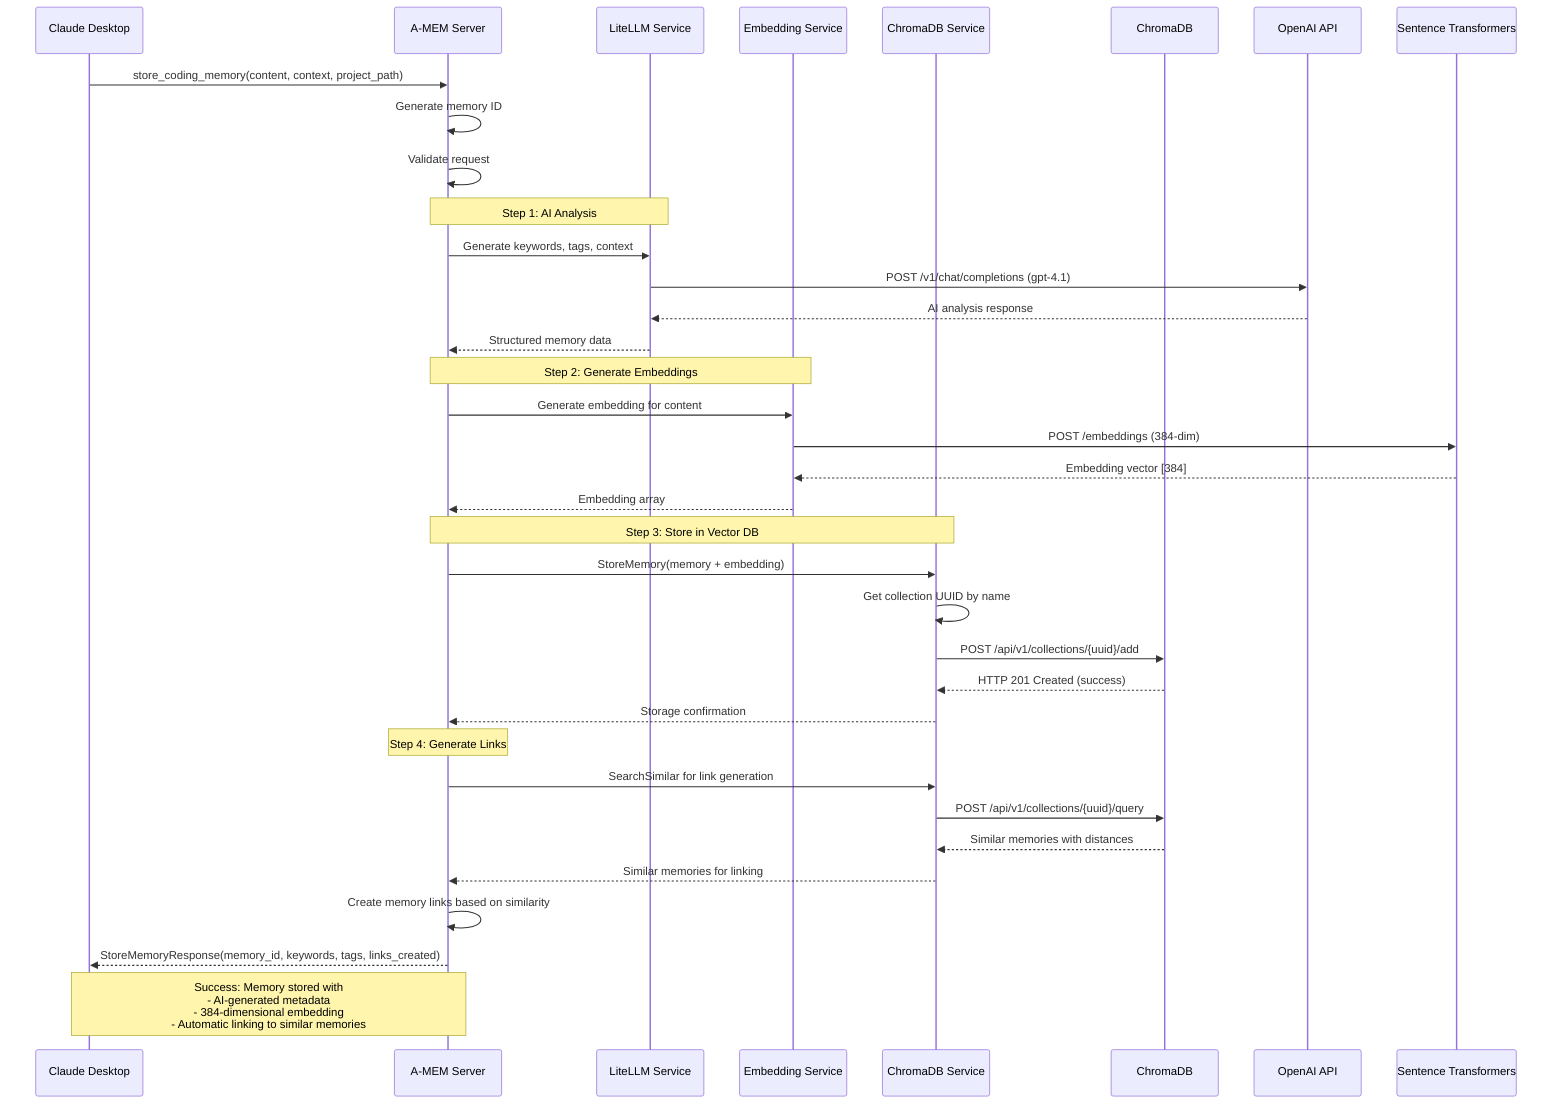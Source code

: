 sequenceDiagram
    participant C as Claude Desktop
    participant A as A-MEM Server
    participant L as LiteLLM Service
    participant E as Embedding Service
    participant Ch as ChromaDB Service
    participant DB as ChromaDB
    participant OAI as OpenAI API
    participant ST as Sentence Transformers

    C->>A: store_coding_memory(content, context, project_path)
    A->>A: Generate memory ID
    A->>A: Validate request
    
    Note over A,L: Step 1: AI Analysis
    A->>L: Generate keywords, tags, context
    L->>OAI: POST /v1/chat/completions (gpt-4.1)
    OAI-->>L: AI analysis response
    L-->>A: Structured memory data
    
    Note over A,E: Step 2: Generate Embeddings
    A->>E: Generate embedding for content
    E->>ST: POST /embeddings (384-dim)
    ST-->>E: Embedding vector [384]
    E-->>A: Embedding array
    
    Note over A,Ch: Step 3: Store in Vector DB
    A->>Ch: StoreMemory(memory + embedding)
    Ch->>Ch: Get collection UUID by name
    Ch->>DB: POST /api/v1/collections/{uuid}/add
    DB-->>Ch: HTTP 201 Created (success)
    Ch-->>A: Storage confirmation
    
    Note over A: Step 4: Generate Links
    A->>Ch: SearchSimilar for link generation
    Ch->>DB: POST /api/v1/collections/{uuid}/query
    DB-->>Ch: Similar memories with distances
    Ch-->>A: Similar memories for linking
    A->>A: Create memory links based on similarity
    
    A-->>C: StoreMemoryResponse(memory_id, keywords, tags, links_created)
    
    Note over A,C: Success: Memory stored with<br/>- AI-generated metadata<br/>- 384-dimensional embedding<br/>- Automatic linking to similar memories